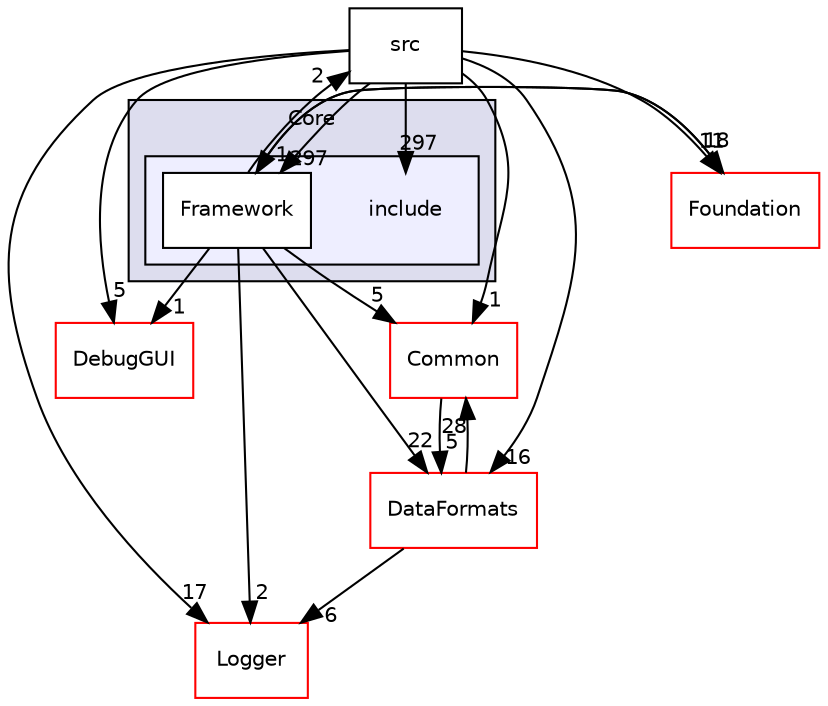 digraph "/home/travis/build/AliceO2Group/AliceO2/Framework/Core/include" {
  bgcolor=transparent;
  compound=true
  node [ fontsize="10", fontname="Helvetica"];
  edge [ labelfontsize="10", labelfontname="Helvetica"];
  subgraph clusterdir_9f165b2481dacfe69aa54d326bd5cd47 {
    graph [ bgcolor="#ddddee", pencolor="black", label="Core" fontname="Helvetica", fontsize="10", URL="dir_9f165b2481dacfe69aa54d326bd5cd47.html"]
  subgraph clusterdir_985a55873ec4a56b27533251576853b6 {
    graph [ bgcolor="#eeeeff", pencolor="black", label="" URL="dir_985a55873ec4a56b27533251576853b6.html"];
    dir_985a55873ec4a56b27533251576853b6 [shape=plaintext label="include"];
    dir_8c4937e6752f73040ac16b54c2a51f32 [shape=box label="Framework" color="black" fillcolor="white" style="filled" URL="dir_8c4937e6752f73040ac16b54c2a51f32.html"];
  }
  }
  dir_f0af9df59806ed8bcb6931e6b1774828 [shape=box label="DebugGUI" color="red" URL="dir_f0af9df59806ed8bcb6931e6b1774828.html"];
  dir_4ab6b4cc6a7edbff49100e9123df213f [shape=box label="Common" color="red" URL="dir_4ab6b4cc6a7edbff49100e9123df213f.html"];
  dir_5d813cdce1e9826318f2aba62999ca51 [shape=box label="Foundation" color="red" URL="dir_5d813cdce1e9826318f2aba62999ca51.html"];
  dir_0b60ff9a1849fb34896fe8bde9baec43 [shape=box label="src" URL="dir_0b60ff9a1849fb34896fe8bde9baec43.html"];
  dir_ab5a80d4bd40f73f0851d5ff6a022779 [shape=box label="Logger" color="red" URL="dir_ab5a80d4bd40f73f0851d5ff6a022779.html"];
  dir_2171f7ec022c5423887b07c69b2f5b48 [shape=box label="DataFormats" color="red" URL="dir_2171f7ec022c5423887b07c69b2f5b48.html"];
  dir_4ab6b4cc6a7edbff49100e9123df213f->dir_2171f7ec022c5423887b07c69b2f5b48 [headlabel="5", labeldistance=1.5 headhref="dir_000012_000055.html"];
  dir_5d813cdce1e9826318f2aba62999ca51->dir_8c4937e6752f73040ac16b54c2a51f32 [headlabel="1", labeldistance=1.5 headhref="dir_000572_000563.html"];
  dir_8c4937e6752f73040ac16b54c2a51f32->dir_f0af9df59806ed8bcb6931e6b1774828 [headlabel="1", labeldistance=1.5 headhref="dir_000563_000566.html"];
  dir_8c4937e6752f73040ac16b54c2a51f32->dir_4ab6b4cc6a7edbff49100e9123df213f [headlabel="5", labeldistance=1.5 headhref="dir_000563_000012.html"];
  dir_8c4937e6752f73040ac16b54c2a51f32->dir_5d813cdce1e9826318f2aba62999ca51 [headlabel="18", labeldistance=1.5 headhref="dir_000563_000572.html"];
  dir_8c4937e6752f73040ac16b54c2a51f32->dir_0b60ff9a1849fb34896fe8bde9baec43 [headlabel="2", labeldistance=1.5 headhref="dir_000563_000564.html"];
  dir_8c4937e6752f73040ac16b54c2a51f32->dir_ab5a80d4bd40f73f0851d5ff6a022779 [headlabel="2", labeldistance=1.5 headhref="dir_000563_000577.html"];
  dir_8c4937e6752f73040ac16b54c2a51f32->dir_2171f7ec022c5423887b07c69b2f5b48 [headlabel="22", labeldistance=1.5 headhref="dir_000563_000055.html"];
  dir_0b60ff9a1849fb34896fe8bde9baec43->dir_f0af9df59806ed8bcb6931e6b1774828 [headlabel="5", labeldistance=1.5 headhref="dir_000564_000566.html"];
  dir_0b60ff9a1849fb34896fe8bde9baec43->dir_4ab6b4cc6a7edbff49100e9123df213f [headlabel="1", labeldistance=1.5 headhref="dir_000564_000012.html"];
  dir_0b60ff9a1849fb34896fe8bde9baec43->dir_5d813cdce1e9826318f2aba62999ca51 [headlabel="11", labeldistance=1.5 headhref="dir_000564_000572.html"];
  dir_0b60ff9a1849fb34896fe8bde9baec43->dir_8c4937e6752f73040ac16b54c2a51f32 [headlabel="297", labeldistance=1.5 headhref="dir_000564_000563.html"];
  dir_0b60ff9a1849fb34896fe8bde9baec43->dir_985a55873ec4a56b27533251576853b6 [headlabel="297", labeldistance=1.5 headhref="dir_000564_000562.html"];
  dir_0b60ff9a1849fb34896fe8bde9baec43->dir_ab5a80d4bd40f73f0851d5ff6a022779 [headlabel="17", labeldistance=1.5 headhref="dir_000564_000577.html"];
  dir_0b60ff9a1849fb34896fe8bde9baec43->dir_2171f7ec022c5423887b07c69b2f5b48 [headlabel="16", labeldistance=1.5 headhref="dir_000564_000055.html"];
  dir_2171f7ec022c5423887b07c69b2f5b48->dir_4ab6b4cc6a7edbff49100e9123df213f [headlabel="28", labeldistance=1.5 headhref="dir_000055_000012.html"];
  dir_2171f7ec022c5423887b07c69b2f5b48->dir_ab5a80d4bd40f73f0851d5ff6a022779 [headlabel="6", labeldistance=1.5 headhref="dir_000055_000577.html"];
}
